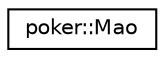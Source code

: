 digraph "Gráfico de Hierarquia de Classes"
{
  edge [fontname="Helvetica",fontsize="10",labelfontname="Helvetica",labelfontsize="10"];
  node [fontname="Helvetica",fontsize="10",shape=record];
  rankdir="LR";
  Node0 [label="poker::Mao",height=0.2,width=0.4,color="black", fillcolor="white", style="filled",URL="$classpoker_1_1Mao.html"];
}
